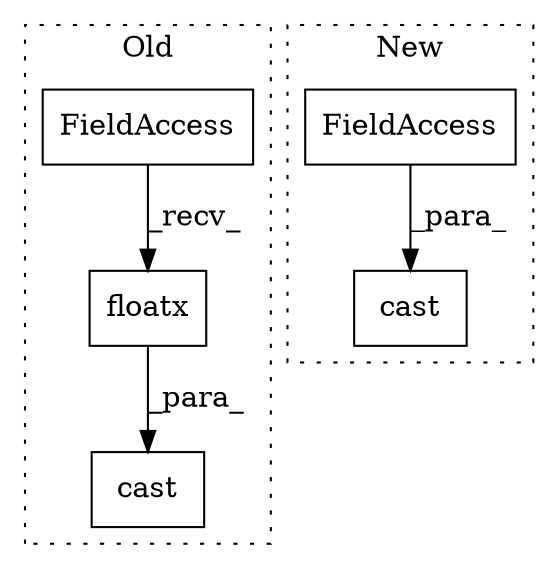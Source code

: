 digraph G {
subgraph cluster0 {
1 [label="floatx" a="32" s="3038" l="8" shape="box"];
3 [label="cast" a="32" s="3004,3046" l="5,1" shape="box"];
4 [label="FieldAccess" a="22" s="3013" l="24" shape="box"];
label = "Old";
style="dotted";
}
subgraph cluster1 {
2 [label="cast" a="32" s="2798,2819" l="5,1" shape="box"];
5 [label="FieldAccess" a="22" s="2807" l="12" shape="box"];
label = "New";
style="dotted";
}
1 -> 3 [label="_para_"];
4 -> 1 [label="_recv_"];
5 -> 2 [label="_para_"];
}